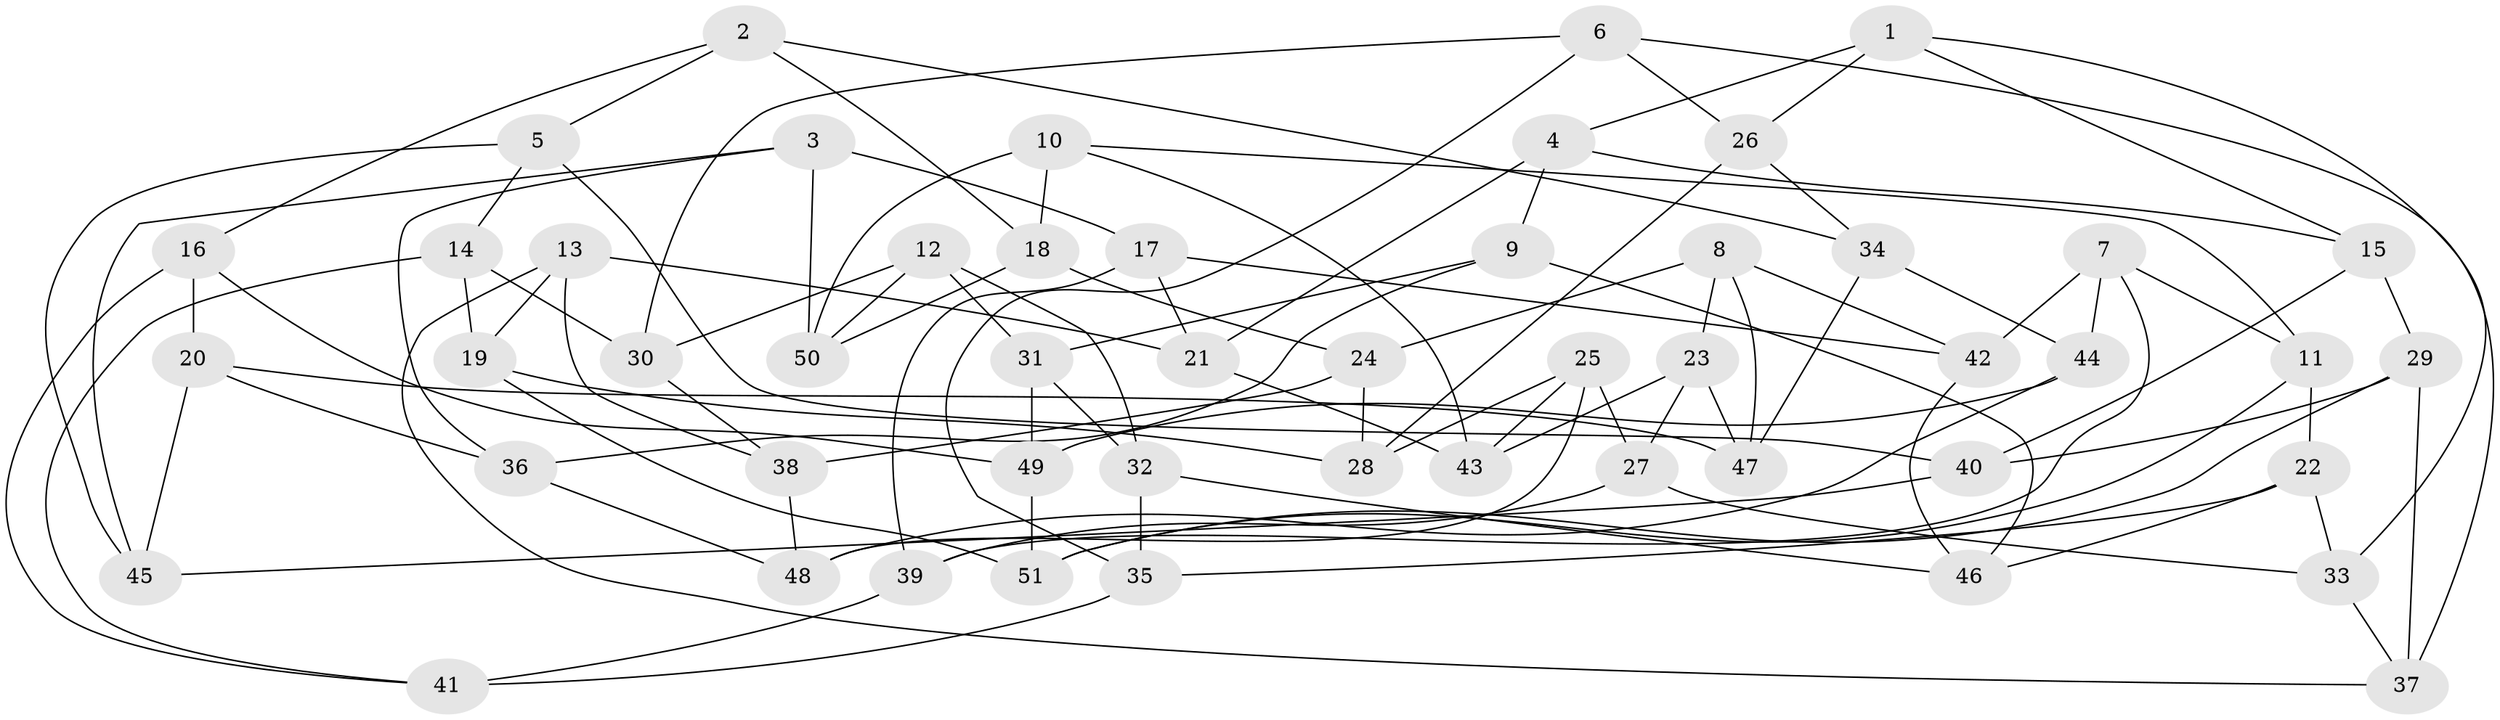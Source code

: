 // coarse degree distribution, {5: 0.1, 4: 0.3333333333333333, 6: 0.5333333333333333, 3: 0.03333333333333333}
// Generated by graph-tools (version 1.1) at 2025/52/02/27/25 19:52:27]
// undirected, 51 vertices, 102 edges
graph export_dot {
graph [start="1"]
  node [color=gray90,style=filled];
  1;
  2;
  3;
  4;
  5;
  6;
  7;
  8;
  9;
  10;
  11;
  12;
  13;
  14;
  15;
  16;
  17;
  18;
  19;
  20;
  21;
  22;
  23;
  24;
  25;
  26;
  27;
  28;
  29;
  30;
  31;
  32;
  33;
  34;
  35;
  36;
  37;
  38;
  39;
  40;
  41;
  42;
  43;
  44;
  45;
  46;
  47;
  48;
  49;
  50;
  51;
  1 -- 15;
  1 -- 4;
  1 -- 33;
  1 -- 26;
  2 -- 18;
  2 -- 34;
  2 -- 5;
  2 -- 16;
  3 -- 50;
  3 -- 17;
  3 -- 36;
  3 -- 45;
  4 -- 9;
  4 -- 21;
  4 -- 15;
  5 -- 14;
  5 -- 45;
  5 -- 40;
  6 -- 26;
  6 -- 35;
  6 -- 37;
  6 -- 30;
  7 -- 11;
  7 -- 42;
  7 -- 39;
  7 -- 44;
  8 -- 23;
  8 -- 42;
  8 -- 24;
  8 -- 47;
  9 -- 46;
  9 -- 36;
  9 -- 31;
  10 -- 43;
  10 -- 50;
  10 -- 11;
  10 -- 18;
  11 -- 22;
  11 -- 51;
  12 -- 30;
  12 -- 32;
  12 -- 31;
  12 -- 50;
  13 -- 37;
  13 -- 21;
  13 -- 19;
  13 -- 38;
  14 -- 41;
  14 -- 30;
  14 -- 19;
  15 -- 40;
  15 -- 29;
  16 -- 49;
  16 -- 41;
  16 -- 20;
  17 -- 39;
  17 -- 21;
  17 -- 42;
  18 -- 24;
  18 -- 50;
  19 -- 28;
  19 -- 51;
  20 -- 47;
  20 -- 45;
  20 -- 36;
  21 -- 43;
  22 -- 33;
  22 -- 46;
  22 -- 35;
  23 -- 47;
  23 -- 27;
  23 -- 43;
  24 -- 28;
  24 -- 38;
  25 -- 27;
  25 -- 28;
  25 -- 43;
  25 -- 48;
  26 -- 28;
  26 -- 34;
  27 -- 39;
  27 -- 33;
  29 -- 40;
  29 -- 37;
  29 -- 51;
  30 -- 38;
  31 -- 49;
  31 -- 32;
  32 -- 46;
  32 -- 35;
  33 -- 37;
  34 -- 44;
  34 -- 47;
  35 -- 41;
  36 -- 48;
  38 -- 48;
  39 -- 41;
  40 -- 45;
  42 -- 46;
  44 -- 49;
  44 -- 48;
  49 -- 51;
}
